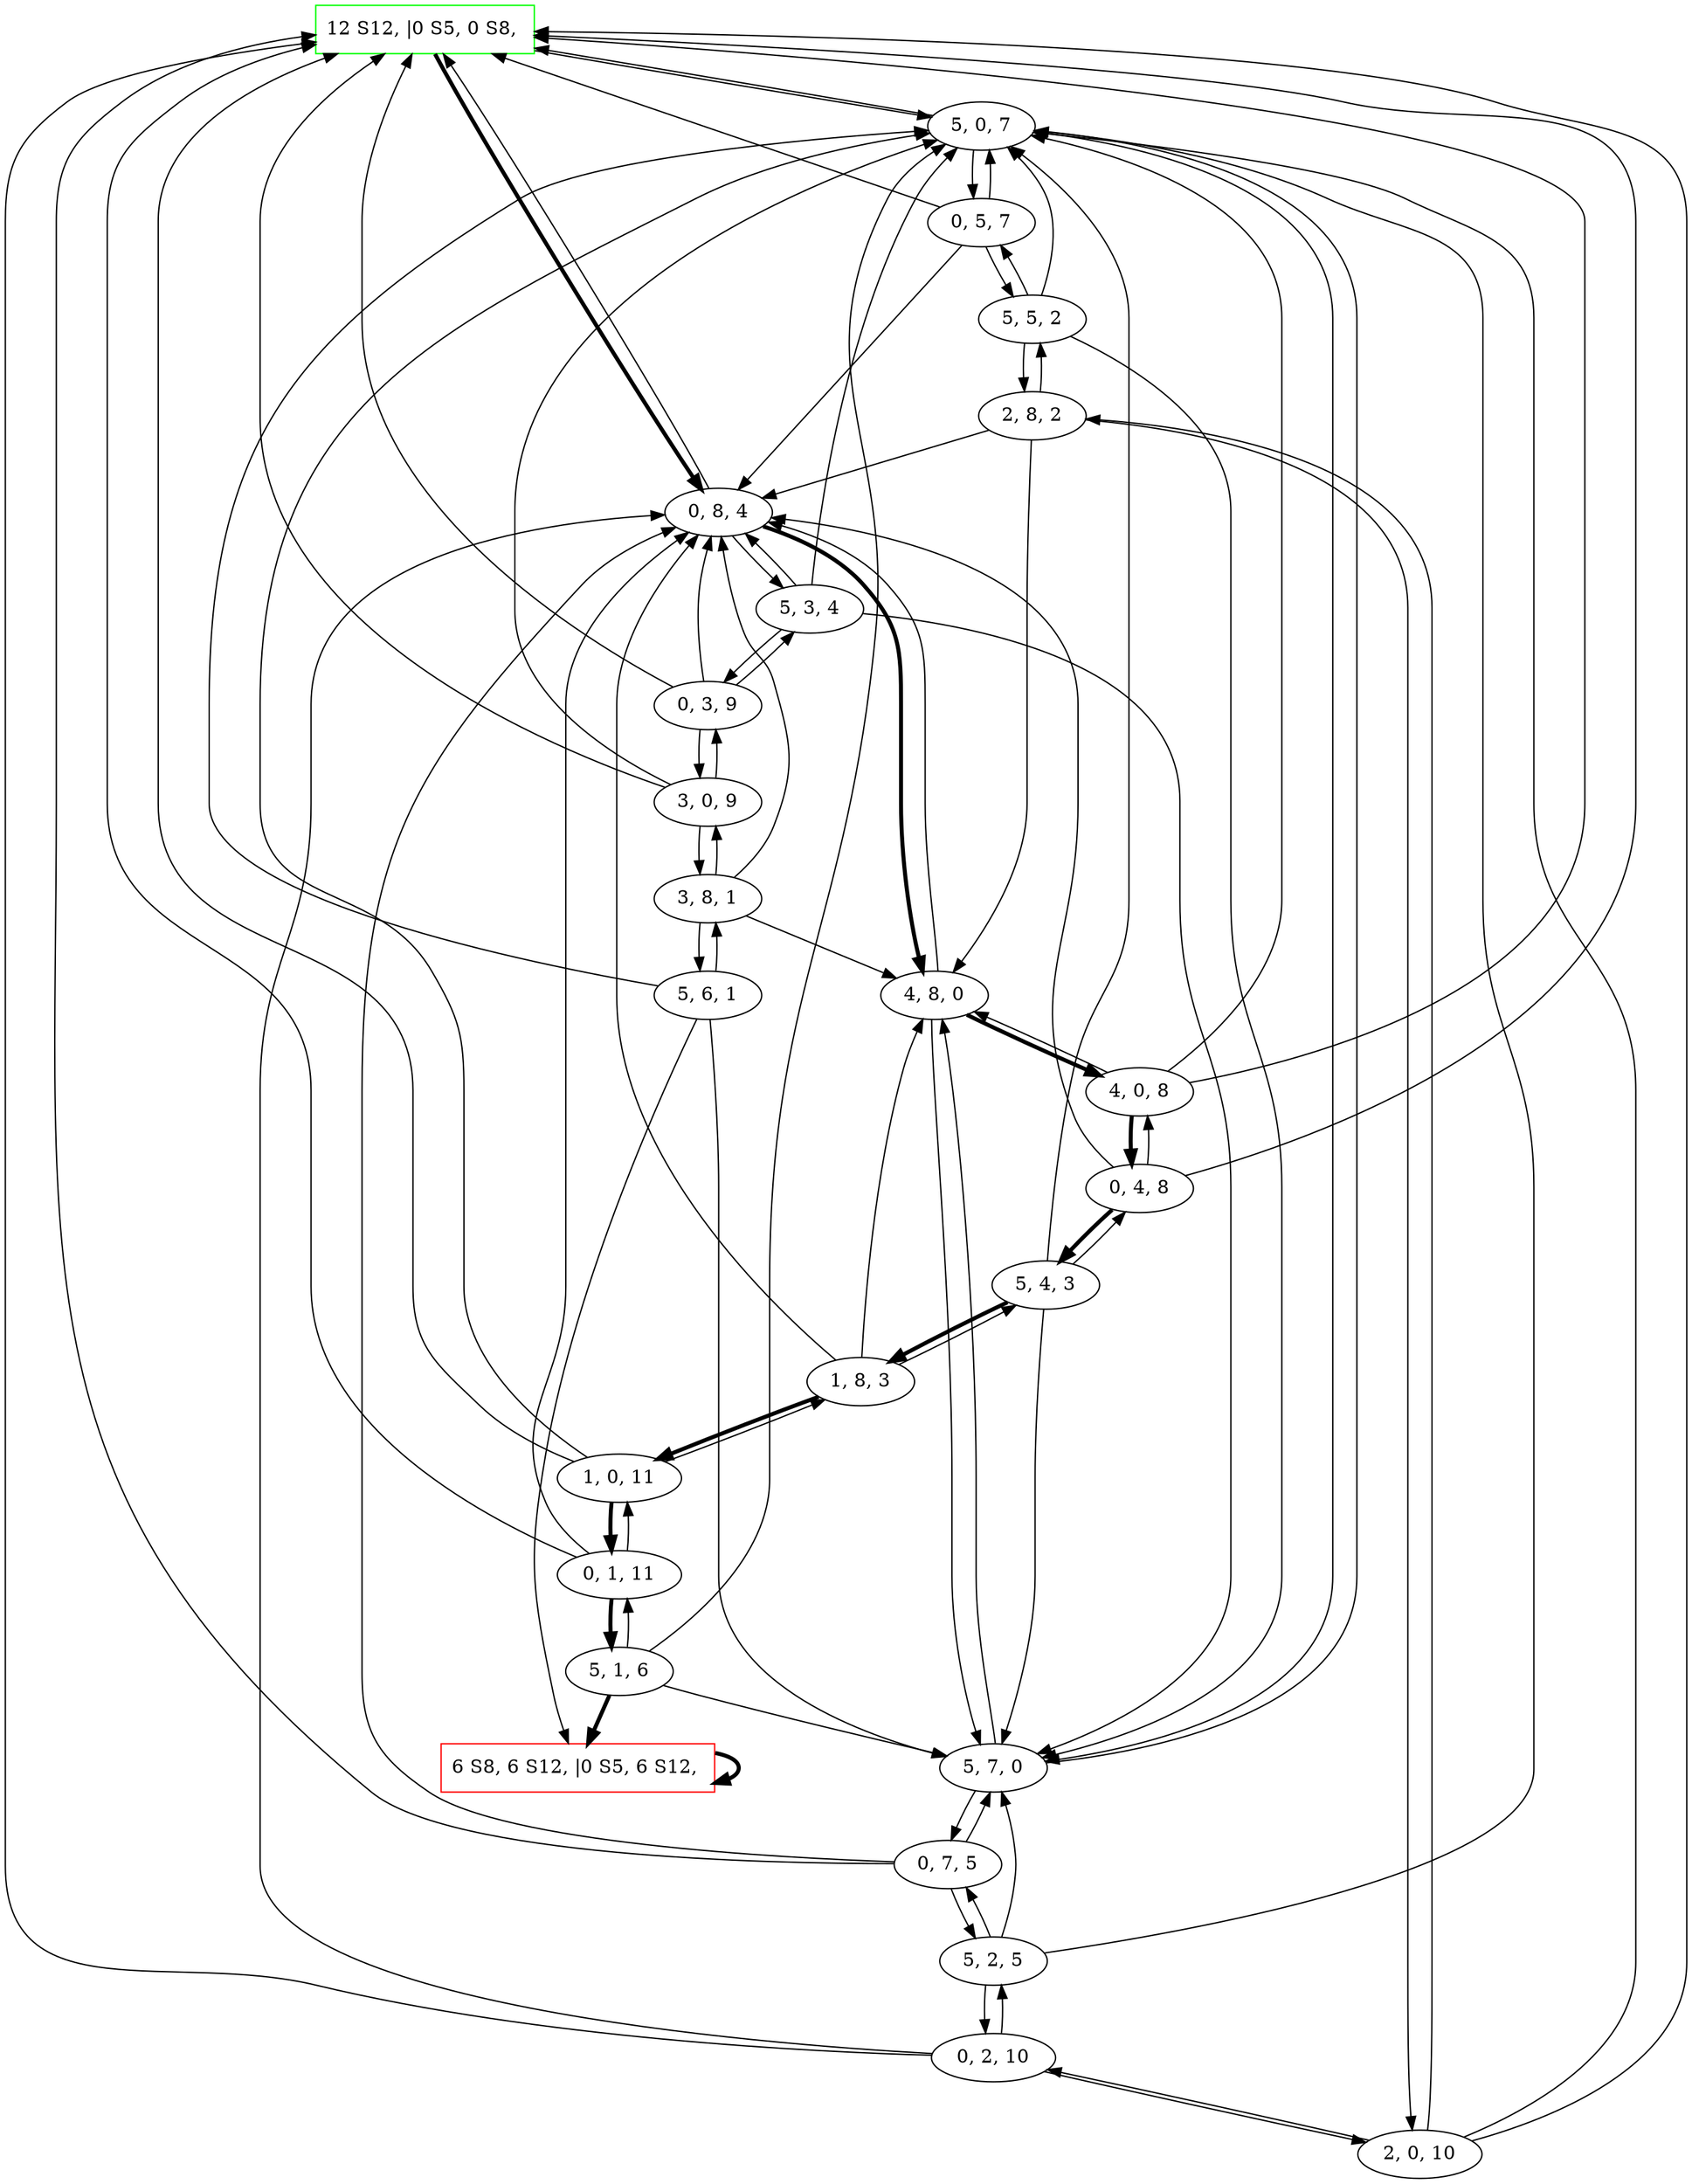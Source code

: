 digraph Cruche_Sol_ {
	initial [label="12 S12, |0 S5, 0 S8, " color=green shape=box]
	final [label="6 S8, 6 S12, |0 S5, 6 S12, " color=red shape=box]
	initial -> "5, 0, 7"
	initial -> "0, 8, 4" [penwidth=3]
	"0, 8, 4" -> "5, 3, 4"
	"0, 8, 4" -> initial
	"0, 8, 4" -> "4, 8, 0" [penwidth=3]
	"4, 8, 0" -> "0, 8, 4"
	"4, 8, 0" -> "5, 7, 0"
	"4, 8, 0" -> "4, 0, 8" [penwidth=3]
	"4, 0, 8" -> "0, 4, 8" [penwidth=3]
	"4, 0, 8" -> initial
	"4, 0, 8" -> "5, 0, 7"
	"4, 0, 8" -> "4, 8, 0"
	"5, 0, 7" -> "0, 5, 7"
	"5, 0, 7" -> initial
	"5, 0, 7" -> "5, 7, 0"
	"5, 7, 0" -> "4, 8, 0"
	"5, 7, 0" -> "0, 7, 5"
	"5, 7, 0" -> "5, 0, 7"
	"0, 7, 5" -> "5, 2, 5"
	"0, 7, 5" -> initial
	"0, 7, 5" -> "5, 7, 0"
	"0, 7, 5" -> "0, 8, 4"
	"5, 2, 5" -> "0, 7, 5"
	"5, 2, 5" -> "0, 2, 10"
	"5, 2, 5" -> "5, 0, 7"
	"5, 2, 5" -> "5, 7, 0"
	"0, 2, 10" -> "2, 0, 10"
	"0, 2, 10" -> initial
	"0, 2, 10" -> "5, 2, 5"
	"0, 2, 10" -> "0, 8, 4"
	"2, 0, 10" -> "0, 2, 10"
	"2, 0, 10" -> initial
	"2, 0, 10" -> "5, 0, 7"
	"2, 0, 10" -> "2, 8, 2"
	"2, 8, 2" -> "0, 8, 4"
	"2, 8, 2" -> "5, 5, 2"
	"2, 8, 2" -> "2, 0, 10"
	"2, 8, 2" -> "4, 8, 0"
	"5, 5, 2" -> "2, 8, 2"
	"5, 5, 2" -> "0, 5, 7"
	"5, 5, 2" -> "5, 0, 7"
	"5, 5, 2" -> "5, 7, 0"
	"0, 5, 7" -> "5, 0, 7"
	"0, 5, 7" -> initial
	"0, 5, 7" -> "5, 5, 2"
	"0, 5, 7" -> "0, 8, 4"
	"0, 4, 8" -> "4, 0, 8"
	"0, 4, 8" -> initial
	"0, 4, 8" -> "5, 4, 3" [penwidth=3]
	"0, 4, 8" -> "0, 8, 4"
	"5, 4, 3" -> "1, 8, 3" [penwidth=3]
	"5, 4, 3" -> "0, 4, 8"
	"5, 4, 3" -> "5, 0, 7"
	"5, 4, 3" -> "5, 7, 0"
	"1, 8, 3" -> "0, 8, 4"
	"1, 8, 3" -> "5, 4, 3"
	"1, 8, 3" -> "1, 0, 11" [penwidth=3]
	"1, 8, 3" -> "4, 8, 0"
	"1, 0, 11" -> "0, 1, 11" [penwidth=3]
	"1, 0, 11" -> initial
	"1, 0, 11" -> "5, 0, 7"
	"1, 0, 11" -> "1, 8, 3"
	"0, 1, 11" -> "1, 0, 11"
	"0, 1, 11" -> initial
	"0, 1, 11" -> "5, 1, 6" [penwidth=3]
	"0, 1, 11" -> "0, 8, 4"
	"5, 1, 6" -> final [penwidth=3]
	"5, 1, 6" -> "0, 1, 11"
	"5, 1, 6" -> "5, 0, 7"
	"5, 1, 6" -> "5, 7, 0"
	final -> final [penwidth=3]
	"5, 3, 4" -> "0, 8, 4"
	"5, 3, 4" -> "0, 3, 9"
	"5, 3, 4" -> "5, 0, 7"
	"5, 3, 4" -> "5, 7, 0"
	"0, 3, 9" -> "3, 0, 9"
	"0, 3, 9" -> initial
	"0, 3, 9" -> "5, 3, 4"
	"0, 3, 9" -> "0, 8, 4"
	"3, 0, 9" -> "0, 3, 9"
	"3, 0, 9" -> initial
	"3, 0, 9" -> "5, 0, 7"
	"3, 0, 9" -> "3, 8, 1"
	"3, 8, 1" -> "0, 8, 4"
	"3, 8, 1" -> "5, 6, 1"
	"3, 8, 1" -> "3, 0, 9"
	"3, 8, 1" -> "4, 8, 0"
	"5, 6, 1" -> "3, 8, 1"
	"5, 6, 1" -> final
	"5, 6, 1" -> "5, 0, 7"
	"5, 6, 1" -> "5, 7, 0"
}
